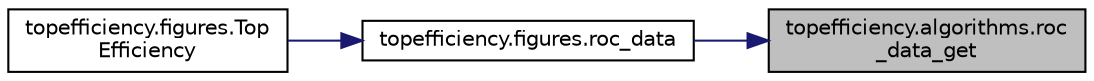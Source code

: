 digraph "topefficiency.algorithms.roc_data_get"
{
 // INTERACTIVE_SVG=YES
 // LATEX_PDF_SIZE
  edge [fontname="Helvetica",fontsize="10",labelfontname="Helvetica",labelfontsize="10"];
  node [fontname="Helvetica",fontsize="10",shape=record];
  rankdir="RL";
  Node1 [label="topefficiency.algorithms.roc\l_data_get",height=0.2,width=0.4,color="black", fillcolor="grey75", style="filled", fontcolor="black",tooltip=" "];
  Node1 -> Node2 [dir="back",color="midnightblue",fontsize="10",style="solid",fontname="Helvetica"];
  Node2 [label="topefficiency.figures.roc_data",height=0.2,width=0.4,color="black", fillcolor="white", style="filled",URL="$namespacetopefficiency_1_1figures.html#a99aec3d378a84585a16094cd7ba17767",tooltip=" "];
  Node2 -> Node3 [dir="back",color="midnightblue",fontsize="10",style="solid",fontname="Helvetica"];
  Node3 [label="topefficiency.figures.Top\lEfficiency",height=0.2,width=0.4,color="black", fillcolor="white", style="filled",URL="$namespacetopefficiency_1_1figures.html#a5435d7325a85d9ffb1c603735368af55",tooltip=" "];
}
